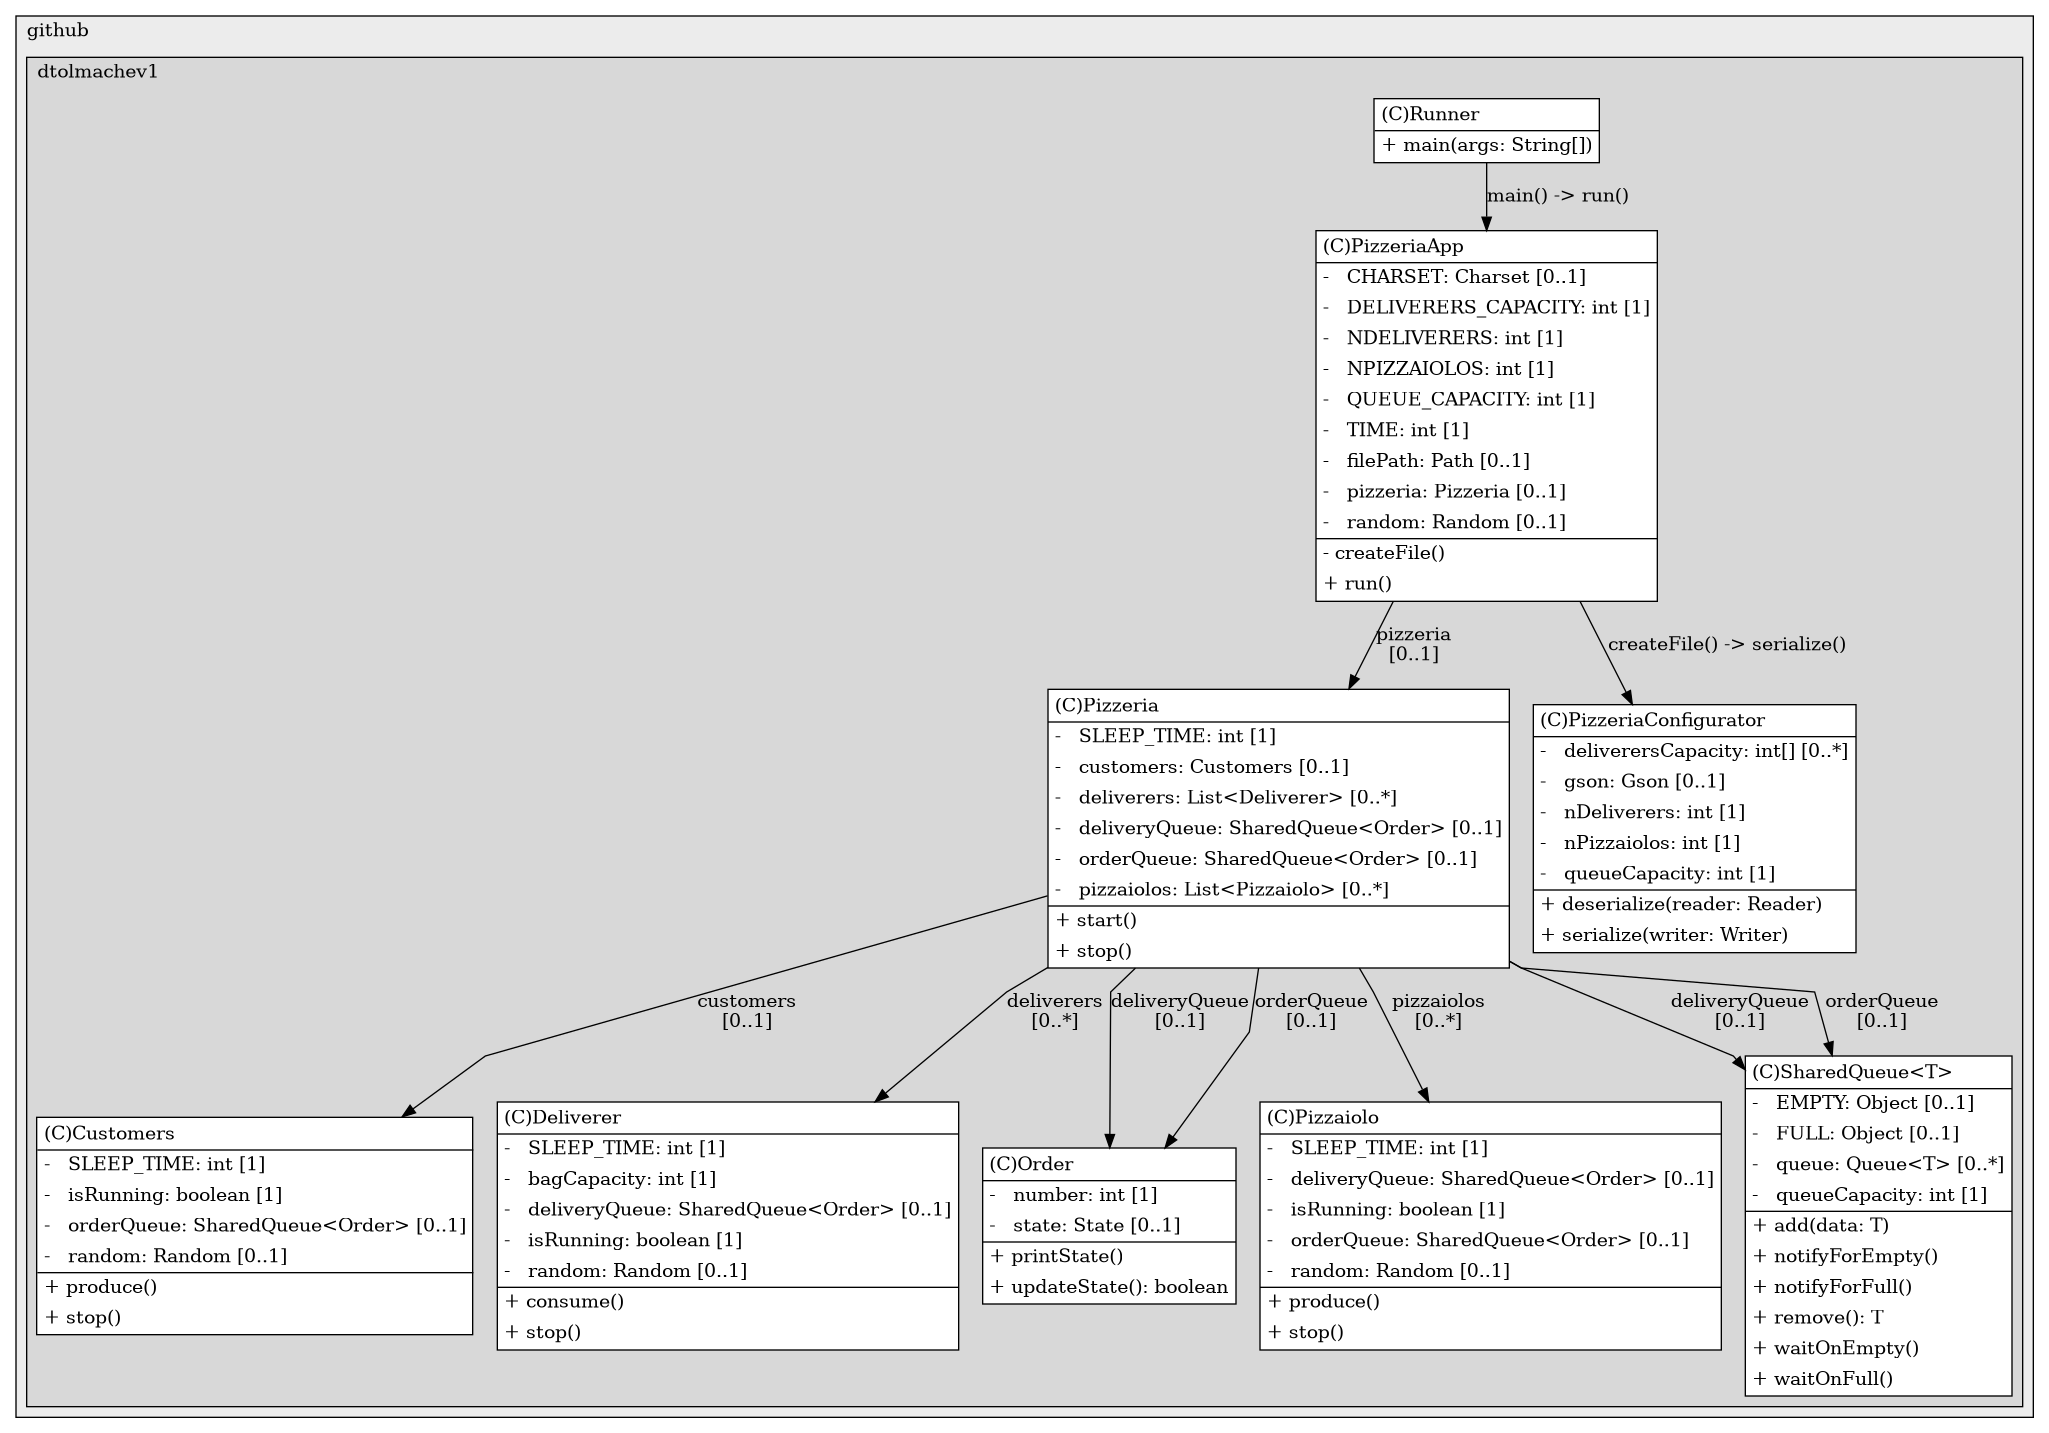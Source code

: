 @startuml

/' diagram meta data start
config=StructureConfiguration;
{
  "projectClassification": {
    "searchMode": "OpenProject", // OpenProject, AllProjects
    "includedProjects": "",
    "pathEndKeywords": "*.impl",
    "isClientPath": "",
    "isClientName": "",
    "isTestPath": "",
    "isTestName": "",
    "isMappingPath": "",
    "isMappingName": "",
    "isDataAccessPath": "",
    "isDataAccessName": "",
    "isDataStructurePath": "",
    "isDataStructureName": "",
    "isInterfaceStructuresPath": "",
    "isInterfaceStructuresName": "",
    "isEntryPointPath": "",
    "isEntryPointName": "",
    "treatFinalFieldsAsMandatory": false
  },
  "graphRestriction": {
    "classPackageExcludeFilter": "",
    "classPackageIncludeFilter": "",
    "classNameExcludeFilter": "",
    "classNameIncludeFilter": "",
    "methodNameExcludeFilter": "",
    "methodNameIncludeFilter": "",
    "removeByInheritance": "", // inheritance/annotation based filtering is done in a second step
    "removeByAnnotation": "",
    "removeByClassPackage": "", // cleanup the graph after inheritance/annotation based filtering is done
    "removeByClassName": "",
    "cutMappings": false,
    "cutEnum": true,
    "cutTests": true,
    "cutClient": true,
    "cutDataAccess": true,
    "cutInterfaceStructures": true,
    "cutDataStructures": true,
    "cutGetterAndSetter": true,
    "cutConstructors": true
  },
  "graphTraversal": {
    "forwardDepth": 3,
    "backwardDepth": 3,
    "classPackageExcludeFilter": "",
    "classPackageIncludeFilter": "",
    "classNameExcludeFilter": "",
    "classNameIncludeFilter": "",
    "methodNameExcludeFilter": "",
    "methodNameIncludeFilter": "",
    "hideMappings": false,
    "hideDataStructures": false,
    "hidePrivateMethods": true,
    "hideInterfaceCalls": true, // indirection: implementation -> interface (is hidden) -> implementation
    "onlyShowApplicationEntryPoints": false, // root node is included
    "useMethodCallsForStructureDiagram": "ForwardOnly" // ForwardOnly, BothDirections, No
  },
  "details": {
    "aggregation": "GroupByClass", // ByClass, GroupByClass, None
    "showClassGenericTypes": true,
    "showMethods": true,
    "showMethodParameterNames": true,
    "showMethodParameterTypes": true,
    "showMethodReturnType": true,
    "showPackageLevels": 2,
    "showDetailedClassStructure": true
  },
  "rootClass": "io.github.dtolmachev1.consoleapp.Runner",
  "extensionCallbackMethod": "" // qualified.class.name#methodName - signature: public static String method(String)
}
diagram meta data end '/



digraph g {
    rankdir="TB"
    splines=polyline
    

'nodes 
subgraph cluster_1245635613 { 
   	label=github
	labeljust=l
	fillcolor="#ececec"
	style=filled
   
   subgraph cluster_159092369 { 
   	label=dtolmachev1
	labeljust=l
	fillcolor="#d8d8d8"
	style=filled
   
   Customers1961068075[
	label=<<TABLE BORDER="1" CELLBORDER="0" CELLPADDING="4" CELLSPACING="0">
<TR><TD ALIGN="LEFT" >(C)Customers</TD></TR>
<HR/>
<TR><TD ALIGN="LEFT" >-   SLEEP_TIME: int [1]</TD></TR>
<TR><TD ALIGN="LEFT" >-   isRunning: boolean [1]</TD></TR>
<TR><TD ALIGN="LEFT" >-   orderQueue: SharedQueue&lt;Order&gt; [0..1]</TD></TR>
<TR><TD ALIGN="LEFT" >-   random: Random [0..1]</TD></TR>
<HR/>
<TR><TD ALIGN="LEFT" >+ produce()</TD></TR>
<TR><TD ALIGN="LEFT" >+ stop()</TD></TR>
</TABLE>>
	style=filled
	margin=0
	shape=plaintext
	fillcolor="#FFFFFF"
];

Deliverer1961068075[
	label=<<TABLE BORDER="1" CELLBORDER="0" CELLPADDING="4" CELLSPACING="0">
<TR><TD ALIGN="LEFT" >(C)Deliverer</TD></TR>
<HR/>
<TR><TD ALIGN="LEFT" >-   SLEEP_TIME: int [1]</TD></TR>
<TR><TD ALIGN="LEFT" >-   bagCapacity: int [1]</TD></TR>
<TR><TD ALIGN="LEFT" >-   deliveryQueue: SharedQueue&lt;Order&gt; [0..1]</TD></TR>
<TR><TD ALIGN="LEFT" >-   isRunning: boolean [1]</TD></TR>
<TR><TD ALIGN="LEFT" >-   random: Random [0..1]</TD></TR>
<HR/>
<TR><TD ALIGN="LEFT" >+ consume()</TD></TR>
<TR><TD ALIGN="LEFT" >+ stop()</TD></TR>
</TABLE>>
	style=filled
	margin=0
	shape=plaintext
	fillcolor="#FFFFFF"
];

Order1961068075[
	label=<<TABLE BORDER="1" CELLBORDER="0" CELLPADDING="4" CELLSPACING="0">
<TR><TD ALIGN="LEFT" >(C)Order</TD></TR>
<HR/>
<TR><TD ALIGN="LEFT" >-   number: int [1]</TD></TR>
<TR><TD ALIGN="LEFT" >-   state: State [0..1]</TD></TR>
<HR/>
<TR><TD ALIGN="LEFT" >+ printState()</TD></TR>
<TR><TD ALIGN="LEFT" >+ updateState(): boolean</TD></TR>
</TABLE>>
	style=filled
	margin=0
	shape=plaintext
	fillcolor="#FFFFFF"
];

Pizzaiolo1961068075[
	label=<<TABLE BORDER="1" CELLBORDER="0" CELLPADDING="4" CELLSPACING="0">
<TR><TD ALIGN="LEFT" >(C)Pizzaiolo</TD></TR>
<HR/>
<TR><TD ALIGN="LEFT" >-   SLEEP_TIME: int [1]</TD></TR>
<TR><TD ALIGN="LEFT" >-   deliveryQueue: SharedQueue&lt;Order&gt; [0..1]</TD></TR>
<TR><TD ALIGN="LEFT" >-   isRunning: boolean [1]</TD></TR>
<TR><TD ALIGN="LEFT" >-   orderQueue: SharedQueue&lt;Order&gt; [0..1]</TD></TR>
<TR><TD ALIGN="LEFT" >-   random: Random [0..1]</TD></TR>
<HR/>
<TR><TD ALIGN="LEFT" >+ produce()</TD></TR>
<TR><TD ALIGN="LEFT" >+ stop()</TD></TR>
</TABLE>>
	style=filled
	margin=0
	shape=plaintext
	fillcolor="#FFFFFF"
];

Pizzeria1961068075[
	label=<<TABLE BORDER="1" CELLBORDER="0" CELLPADDING="4" CELLSPACING="0">
<TR><TD ALIGN="LEFT" >(C)Pizzeria</TD></TR>
<HR/>
<TR><TD ALIGN="LEFT" >-   SLEEP_TIME: int [1]</TD></TR>
<TR><TD ALIGN="LEFT" >-   customers: Customers [0..1]</TD></TR>
<TR><TD ALIGN="LEFT" >-   deliverers: List&lt;Deliverer&gt; [0..*]</TD></TR>
<TR><TD ALIGN="LEFT" >-   deliveryQueue: SharedQueue&lt;Order&gt; [0..1]</TD></TR>
<TR><TD ALIGN="LEFT" >-   orderQueue: SharedQueue&lt;Order&gt; [0..1]</TD></TR>
<TR><TD ALIGN="LEFT" >-   pizzaiolos: List&lt;Pizzaiolo&gt; [0..*]</TD></TR>
<HR/>
<TR><TD ALIGN="LEFT" >+ start()</TD></TR>
<TR><TD ALIGN="LEFT" >+ stop()</TD></TR>
</TABLE>>
	style=filled
	margin=0
	shape=plaintext
	fillcolor="#FFFFFF"
];

PizzeriaApp128295041[
	label=<<TABLE BORDER="1" CELLBORDER="0" CELLPADDING="4" CELLSPACING="0">
<TR><TD ALIGN="LEFT" >(C)PizzeriaApp</TD></TR>
<HR/>
<TR><TD ALIGN="LEFT" >-   CHARSET: Charset [0..1]</TD></TR>
<TR><TD ALIGN="LEFT" >-   DELIVERERS_CAPACITY: int [1]</TD></TR>
<TR><TD ALIGN="LEFT" >-   NDELIVERERS: int [1]</TD></TR>
<TR><TD ALIGN="LEFT" >-   NPIZZAIOLOS: int [1]</TD></TR>
<TR><TD ALIGN="LEFT" >-   QUEUE_CAPACITY: int [1]</TD></TR>
<TR><TD ALIGN="LEFT" >-   TIME: int [1]</TD></TR>
<TR><TD ALIGN="LEFT" >-   filePath: Path [0..1]</TD></TR>
<TR><TD ALIGN="LEFT" >-   pizzeria: Pizzeria [0..1]</TD></TR>
<TR><TD ALIGN="LEFT" >-   random: Random [0..1]</TD></TR>
<HR/>
<TR><TD ALIGN="LEFT" >- createFile()</TD></TR>
<TR><TD ALIGN="LEFT" >+ run()</TD></TR>
</TABLE>>
	style=filled
	margin=0
	shape=plaintext
	fillcolor="#FFFFFF"
];

PizzeriaConfigurator1961068075[
	label=<<TABLE BORDER="1" CELLBORDER="0" CELLPADDING="4" CELLSPACING="0">
<TR><TD ALIGN="LEFT" >(C)PizzeriaConfigurator</TD></TR>
<HR/>
<TR><TD ALIGN="LEFT" >-   deliverersCapacity: int[] [0..*]</TD></TR>
<TR><TD ALIGN="LEFT" >-   gson: Gson [0..1]</TD></TR>
<TR><TD ALIGN="LEFT" >-   nDeliverers: int [1]</TD></TR>
<TR><TD ALIGN="LEFT" >-   nPizzaiolos: int [1]</TD></TR>
<TR><TD ALIGN="LEFT" >-   queueCapacity: int [1]</TD></TR>
<HR/>
<TR><TD ALIGN="LEFT" >+ deserialize(reader: Reader)</TD></TR>
<TR><TD ALIGN="LEFT" >+ serialize(writer: Writer)</TD></TR>
</TABLE>>
	style=filled
	margin=0
	shape=plaintext
	fillcolor="#FFFFFF"
];

Runner128295041[
	label=<<TABLE BORDER="1" CELLBORDER="0" CELLPADDING="4" CELLSPACING="0">
<TR><TD ALIGN="LEFT" >(C)Runner</TD></TR>
<HR/>
<TR><TD ALIGN="LEFT" >+ main(args: String[])</TD></TR>
</TABLE>>
	style=filled
	margin=0
	shape=plaintext
	fillcolor="#FFFFFF"
];

SharedQueue124377190[
	label=<<TABLE BORDER="1" CELLBORDER="0" CELLPADDING="4" CELLSPACING="0">
<TR><TD ALIGN="LEFT" >(C)SharedQueue&lt;T&gt;</TD></TR>
<HR/>
<TR><TD ALIGN="LEFT" >-   EMPTY: Object [0..1]</TD></TR>
<TR><TD ALIGN="LEFT" >-   FULL: Object [0..1]</TD></TR>
<TR><TD ALIGN="LEFT" >-   queue: Queue&lt;T&gt; [0..*]</TD></TR>
<TR><TD ALIGN="LEFT" >-   queueCapacity: int [1]</TD></TR>
<HR/>
<TR><TD ALIGN="LEFT" >+ add(data: T)</TD></TR>
<TR><TD ALIGN="LEFT" >+ notifyForEmpty()</TD></TR>
<TR><TD ALIGN="LEFT" >+ notifyForFull()</TD></TR>
<TR><TD ALIGN="LEFT" >+ remove(): T</TD></TR>
<TR><TD ALIGN="LEFT" >+ waitOnEmpty()</TD></TR>
<TR><TD ALIGN="LEFT" >+ waitOnFull()</TD></TR>
</TABLE>>
	style=filled
	margin=0
	shape=plaintext
	fillcolor="#FFFFFF"
];
} 
} 

'edges    
Pizzeria1961068075 -> Customers1961068075[label="customers
[0..1]"];
Pizzeria1961068075 -> Deliverer1961068075[label="deliverers
[0..*]"];
Pizzeria1961068075 -> Order1961068075[label="deliveryQueue
[0..1]"];
Pizzeria1961068075 -> Order1961068075[label="orderQueue
[0..1]"];
Pizzeria1961068075 -> Pizzaiolo1961068075[label="pizzaiolos
[0..*]"];
Pizzeria1961068075 -> SharedQueue124377190[label="deliveryQueue
[0..1]"];
Pizzeria1961068075 -> SharedQueue124377190[label="orderQueue
[0..1]"];
PizzeriaApp128295041 -> Pizzeria1961068075[label="pizzeria
[0..1]"];
PizzeriaApp128295041 -> PizzeriaConfigurator1961068075[label="createFile() -> serialize()"];
Runner128295041 -> PizzeriaApp128295041[label="main() -> run()"];
    
}
@enduml